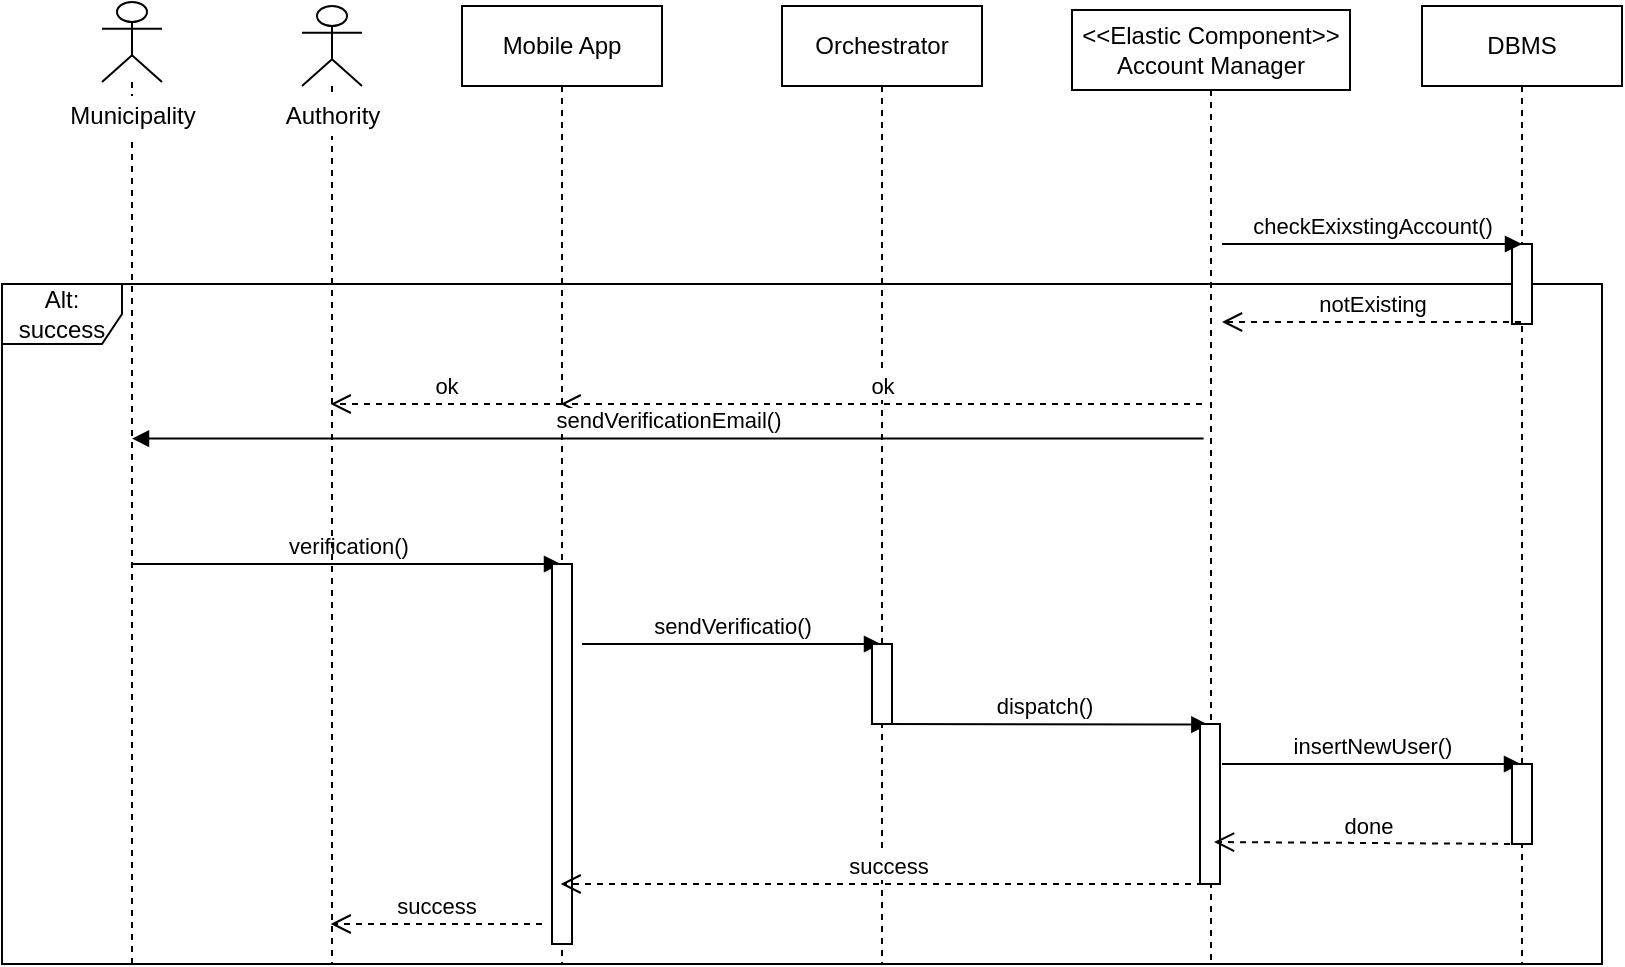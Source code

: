 <mxfile version="12.3.6" type="device" pages="1"><diagram id="gipXQfPByRyqUJqtTmXL" name="Page-1"><mxGraphModel dx="2091" dy="484" grid="1" gridSize="10" guides="1" tooltips="1" connect="1" arrows="1" fold="1" page="1" pageScale="1" pageWidth="827" pageHeight="1169" math="0" shadow="0"><root><mxCell id="0"/><mxCell id="1" parent="0"/><mxCell id="cBOTKig93eMFktrkyT-6-18" value="Alt:&lt;br&gt;success" style="shape=umlFrame;whiteSpace=wrap;html=1;fillColor=#FFFFFF;" vertex="1" parent="1"><mxGeometry x="-10" y="420" width="800" height="340" as="geometry"/></mxCell><mxCell id="cBOTKig93eMFktrkyT-6-21" value="Orchestrator" style="shape=umlLifeline;perimeter=lifelinePerimeter;whiteSpace=wrap;html=1;container=1;collapsible=0;recursiveResize=0;outlineConnect=0;" vertex="1" parent="1"><mxGeometry x="380" y="281" width="100" height="479" as="geometry"/></mxCell><mxCell id="cBOTKig93eMFktrkyT-6-22" value="&lt;span style=&quot;white-space: nowrap&quot;&gt;&amp;lt;&amp;lt;Elastic Component&amp;gt;&amp;gt;&lt;/span&gt;&lt;br style=&quot;white-space: nowrap&quot;&gt;&lt;span style=&quot;white-space: nowrap&quot;&gt;Account Manager&lt;/span&gt;" style="shape=umlLifeline;perimeter=lifelinePerimeter;whiteSpace=wrap;html=1;container=1;collapsible=0;recursiveResize=0;outlineConnect=0;" vertex="1" parent="1"><mxGeometry x="525" y="283" width="139" height="477" as="geometry"/></mxCell><mxCell id="cBOTKig93eMFktrkyT-6-23" value="DBMS" style="shape=umlLifeline;perimeter=lifelinePerimeter;whiteSpace=wrap;html=1;container=1;collapsible=0;recursiveResize=0;outlineConnect=0;" vertex="1" parent="1"><mxGeometry x="700" y="281" width="100" height="479" as="geometry"/></mxCell><mxCell id="cBOTKig93eMFktrkyT-6-20" value="Mobile App" style="shape=umlLifeline;perimeter=lifelinePerimeter;whiteSpace=wrap;html=1;container=1;collapsible=0;recursiveResize=0;outlineConnect=0;" vertex="1" parent="1"><mxGeometry x="220" y="281" width="100" height="479" as="geometry"/></mxCell><mxCell id="cBOTKig93eMFktrkyT-6-1" value="verification()" style="html=1;verticalAlign=bottom;endArrow=block;" edge="1" parent="1" source="cBOTKig93eMFktrkyT-6-25"><mxGeometry width="80" relative="1" as="geometry"><mxPoint x="160" y="560" as="sourcePoint"/><mxPoint x="269.5" y="560" as="targetPoint"/></mxGeometry></mxCell><mxCell id="cBOTKig93eMFktrkyT-6-2" value="" style="html=1;points=[];perimeter=orthogonalPerimeter;fillColor=#FFFFFF;" vertex="1" parent="1"><mxGeometry x="265" y="560" width="10" height="190" as="geometry"/></mxCell><mxCell id="cBOTKig93eMFktrkyT-6-3" value="sendVerificatio()" style="html=1;verticalAlign=bottom;endArrow=block;" edge="1" parent="1"><mxGeometry width="80" relative="1" as="geometry"><mxPoint x="280" y="600" as="sourcePoint"/><mxPoint x="429.5" y="600" as="targetPoint"/></mxGeometry></mxCell><mxCell id="cBOTKig93eMFktrkyT-6-4" value="" style="html=1;points=[];perimeter=orthogonalPerimeter;fillColor=#FFFFFF;" vertex="1" parent="1"><mxGeometry x="425" y="600" width="10" height="40" as="geometry"/></mxCell><mxCell id="cBOTKig93eMFktrkyT-6-5" value="dispatch()" style="html=1;verticalAlign=bottom;endArrow=block;entryX=0.418;entryY=0.004;entryDx=0;entryDy=0;entryPerimeter=0;" edge="1" parent="1" target="cBOTKig93eMFktrkyT-6-6"><mxGeometry width="80" relative="1" as="geometry"><mxPoint x="430" y="640" as="sourcePoint"/><mxPoint x="230" y="600" as="targetPoint"/></mxGeometry></mxCell><mxCell id="cBOTKig93eMFktrkyT-6-6" value="" style="html=1;points=[];perimeter=orthogonalPerimeter;fillColor=#FFFFFF;" vertex="1" parent="1"><mxGeometry x="589" y="640" width="10" height="80" as="geometry"/></mxCell><mxCell id="cBOTKig93eMFktrkyT-6-7" value="insertNewUser()" style="html=1;verticalAlign=bottom;endArrow=block;" edge="1" parent="1"><mxGeometry width="80" relative="1" as="geometry"><mxPoint x="600" y="660" as="sourcePoint"/><mxPoint x="749.5" y="660" as="targetPoint"/></mxGeometry></mxCell><mxCell id="cBOTKig93eMFktrkyT-6-8" value="" style="html=1;points=[];perimeter=orthogonalPerimeter;fillColor=#FFFFFF;" vertex="1" parent="1"><mxGeometry x="745" y="400" width="10" height="40" as="geometry"/></mxCell><mxCell id="cBOTKig93eMFktrkyT-6-9" value="" style="html=1;points=[];perimeter=orthogonalPerimeter;fillColor=#FFFFFF;" vertex="1" parent="1"><mxGeometry x="745" y="660" width="10" height="40" as="geometry"/></mxCell><mxCell id="cBOTKig93eMFktrkyT-6-10" value="checkExixstingAccount()" style="html=1;verticalAlign=bottom;endArrow=block;fontStyle=0" edge="1" parent="1"><mxGeometry width="80" relative="1" as="geometry"><mxPoint x="600" y="400" as="sourcePoint"/><mxPoint x="750.0" y="400" as="targetPoint"/></mxGeometry></mxCell><mxCell id="cBOTKig93eMFktrkyT-6-11" value="notExisting" style="html=1;verticalAlign=bottom;endArrow=open;dashed=1;endSize=8;" edge="1" parent="1"><mxGeometry relative="1" as="geometry"><mxPoint x="749.5" y="439" as="sourcePoint"/><mxPoint x="600" y="439" as="targetPoint"/><Array as="points"><mxPoint x="680" y="439"/></Array></mxGeometry></mxCell><mxCell id="cBOTKig93eMFktrkyT-6-12" value="ok" style="html=1;verticalAlign=bottom;endArrow=open;dashed=1;endSize=8;" edge="1" parent="1"><mxGeometry relative="1" as="geometry"><mxPoint x="590" y="480" as="sourcePoint"/><mxPoint x="269.324" y="480" as="targetPoint"/></mxGeometry></mxCell><mxCell id="cBOTKig93eMFktrkyT-6-13" value="ok" style="html=1;verticalAlign=bottom;endArrow=open;dashed=1;endSize=8;" edge="1" parent="1"><mxGeometry relative="1" as="geometry"><mxPoint x="270.0" y="480" as="sourcePoint"/><mxPoint x="154.324" y="480" as="targetPoint"/></mxGeometry></mxCell><mxCell id="cBOTKig93eMFktrkyT-6-14" value="sendVerificationEmail()" style="html=1;verticalAlign=bottom;endArrow=block;exitX=0.082;exitY=0.985;exitDx=0;exitDy=0;exitPerimeter=0;" edge="1" parent="1" target="cBOTKig93eMFktrkyT-6-25"><mxGeometry width="80" relative="1" as="geometry"><mxPoint x="590.82" y="497.3" as="sourcePoint"/><mxPoint x="154.324" y="497.3" as="targetPoint"/></mxGeometry></mxCell><mxCell id="cBOTKig93eMFktrkyT-6-15" value="done" style="html=1;verticalAlign=bottom;endArrow=open;dashed=1;endSize=8;" edge="1" parent="1"><mxGeometry relative="1" as="geometry"><mxPoint x="750.0" y="700" as="sourcePoint"/><mxPoint x="596" y="699" as="targetPoint"/></mxGeometry></mxCell><mxCell id="cBOTKig93eMFktrkyT-6-16" value="success" style="html=1;verticalAlign=bottom;endArrow=open;dashed=1;endSize=8;" edge="1" parent="1"><mxGeometry relative="1" as="geometry"><mxPoint x="596.5" y="720" as="sourcePoint"/><mxPoint x="269.324" y="720" as="targetPoint"/></mxGeometry></mxCell><mxCell id="cBOTKig93eMFktrkyT-6-17" value="success" style="html=1;verticalAlign=bottom;endArrow=open;dashed=1;endSize=8;" edge="1" parent="1"><mxGeometry relative="1" as="geometry"><mxPoint x="260" y="740" as="sourcePoint"/><mxPoint x="154.324" y="740" as="targetPoint"/></mxGeometry></mxCell><mxCell id="cBOTKig93eMFktrkyT-6-19" value="" style="shape=umlLifeline;participant=umlActor;perimeter=lifelinePerimeter;whiteSpace=wrap;html=1;container=1;collapsible=0;recursiveResize=0;verticalAlign=top;spacingTop=36;labelBackgroundColor=#ffffff;outlineConnect=0;" vertex="1" parent="1"><mxGeometry x="140" y="281" width="30" height="479" as="geometry"/></mxCell><mxCell id="cBOTKig93eMFktrkyT-6-24" value="Authority" style="text;html=1;align=center;verticalAlign=middle;resizable=0;points=[];;autosize=1;fillColor=#FFFFFF;" vertex="1" parent="cBOTKig93eMFktrkyT-6-19"><mxGeometry x="-15" y="45" width="60" height="20" as="geometry"/></mxCell><mxCell id="cBOTKig93eMFktrkyT-6-25" value="" style="shape=umlLifeline;participant=umlActor;perimeter=lifelinePerimeter;whiteSpace=wrap;html=1;container=1;collapsible=0;recursiveResize=0;verticalAlign=top;spacingTop=36;labelBackgroundColor=#ffffff;outlineConnect=0;fillColor=#FFFFFF;" vertex="1" parent="1"><mxGeometry x="40" y="279" width="30" height="481" as="geometry"/></mxCell><mxCell id="cBOTKig93eMFktrkyT-6-26" value="Municipality" style="text;html=1;align=center;verticalAlign=middle;resizable=0;points=[];;autosize=1;fillColor=#FFFFFF;" vertex="1" parent="cBOTKig93eMFktrkyT-6-25"><mxGeometry x="-25" y="47" width="80" height="20" as="geometry"/></mxCell></root></mxGraphModel></diagram></mxfile>